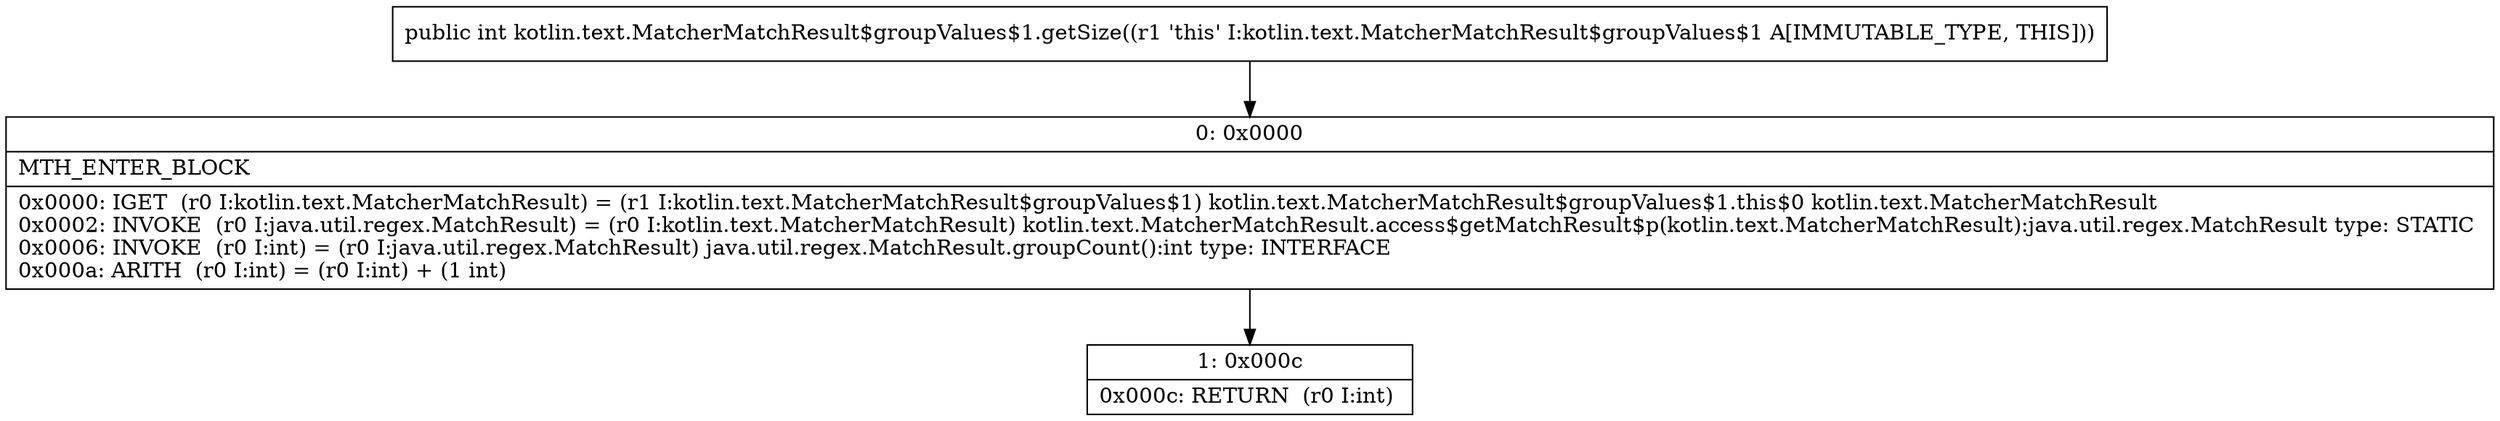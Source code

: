 digraph "CFG forkotlin.text.MatcherMatchResult$groupValues$1.getSize()I" {
Node_0 [shape=record,label="{0\:\ 0x0000|MTH_ENTER_BLOCK\l|0x0000: IGET  (r0 I:kotlin.text.MatcherMatchResult) = (r1 I:kotlin.text.MatcherMatchResult$groupValues$1) kotlin.text.MatcherMatchResult$groupValues$1.this$0 kotlin.text.MatcherMatchResult \l0x0002: INVOKE  (r0 I:java.util.regex.MatchResult) = (r0 I:kotlin.text.MatcherMatchResult) kotlin.text.MatcherMatchResult.access$getMatchResult$p(kotlin.text.MatcherMatchResult):java.util.regex.MatchResult type: STATIC \l0x0006: INVOKE  (r0 I:int) = (r0 I:java.util.regex.MatchResult) java.util.regex.MatchResult.groupCount():int type: INTERFACE \l0x000a: ARITH  (r0 I:int) = (r0 I:int) + (1 int) \l}"];
Node_1 [shape=record,label="{1\:\ 0x000c|0x000c: RETURN  (r0 I:int) \l}"];
MethodNode[shape=record,label="{public int kotlin.text.MatcherMatchResult$groupValues$1.getSize((r1 'this' I:kotlin.text.MatcherMatchResult$groupValues$1 A[IMMUTABLE_TYPE, THIS])) }"];
MethodNode -> Node_0;
Node_0 -> Node_1;
}

